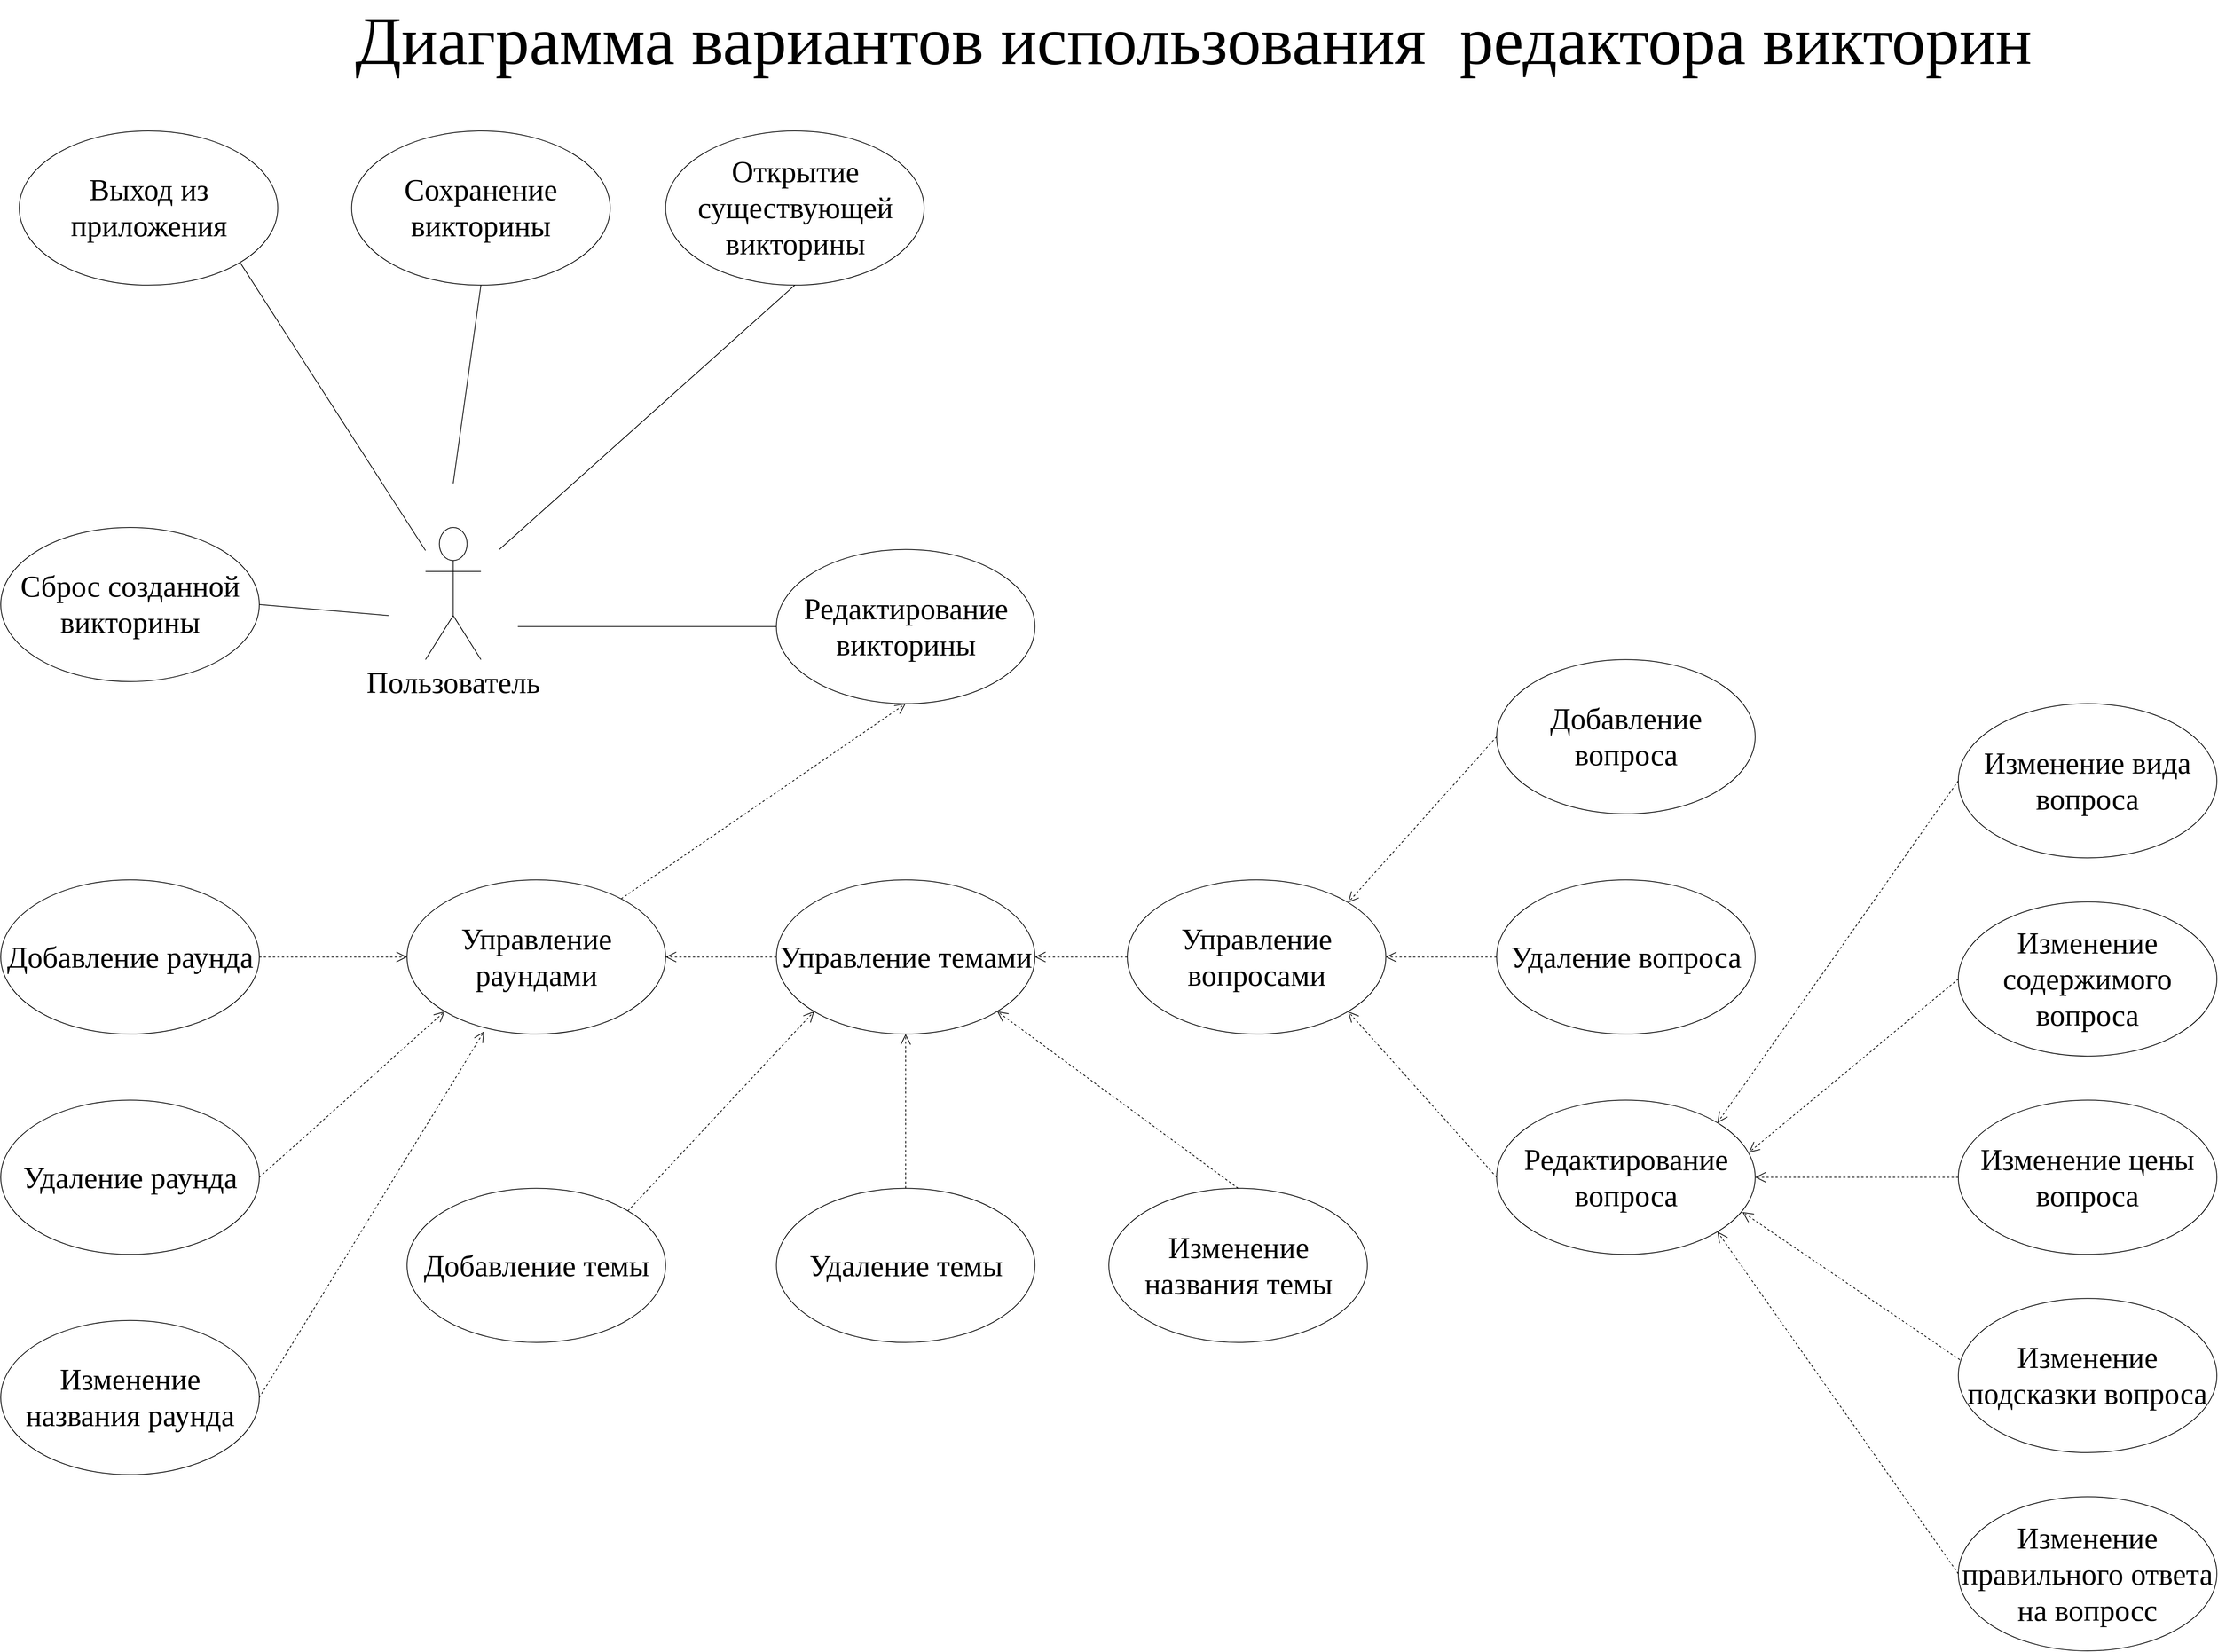 <mxfile version="14.4.3" type="device"><diagram id="gBVzImfNDz74cVHBCHOD" name="Page-1"><mxGraphModel dx="3620" dy="2687" grid="1" gridSize="10" guides="1" tooltips="1" connect="1" arrows="1" fold="1" page="1" pageScale="1" pageWidth="3300" pageHeight="2339" math="0" shadow="0"><root><mxCell id="0"/><mxCell id="1" parent="0"/><mxCell id="771YLoCZhuzi2_wH3XZy-3" value="" style="group" vertex="1" connectable="0" parent="1"><mxGeometry x="190" y="110" width="2945.0" height="2150.0" as="geometry"/></mxCell><mxCell id="771YLoCZhuzi2_wH3XZy-2" value="Диаграмма вариантов использования&amp;nbsp; редактора викторин" style="text;html=1;strokeColor=none;fillColor=none;align=center;verticalAlign=middle;whiteSpace=wrap;rounded=0;fontFamily=Times New Roman;fontSize=90;" vertex="1" parent="771YLoCZhuzi2_wH3XZy-3"><mxGeometry x="300" width="2570" height="20" as="geometry"/></mxCell><mxCell id="wkiHpOZ1ZCbrlc2kg0uj-162" value="Пользователь" style="shape=umlActor;verticalLabelPosition=bottom;verticalAlign=top;html=1;strokeWidth=1;fontFamily=Times New Roman;fontSize=40;" parent="771YLoCZhuzi2_wH3XZy-3" vertex="1"><mxGeometry x="564.458" y="656.957" width="73.625" height="175.652" as="geometry"/></mxCell><mxCell id="wkiHpOZ1ZCbrlc2kg0uj-163" value="Выход из приложения" style="ellipse;whiteSpace=wrap;html=1;strokeWidth=1;fontFamily=Times New Roman;fontSize=40;" parent="771YLoCZhuzi2_wH3XZy-3" vertex="1"><mxGeometry x="24.542" y="130" width="343.583" height="204.928" as="geometry"/></mxCell><mxCell id="wkiHpOZ1ZCbrlc2kg0uj-164" value="" style="endArrow=none;html=1;exitX=1;exitY=1;exitDx=0;exitDy=0;fontFamily=Times New Roman;fontSize=40;" parent="771YLoCZhuzi2_wH3XZy-3" source="wkiHpOZ1ZCbrlc2kg0uj-163" target="wkiHpOZ1ZCbrlc2kg0uj-162" edge="1"><mxGeometry y="130" width="50" height="50" as="geometry"><mxPoint x="564.458" y="-982.464" as="sourcePoint"/><mxPoint x="539.917" y="774.058" as="targetPoint"/></mxGeometry></mxCell><mxCell id="wkiHpOZ1ZCbrlc2kg0uj-166" value="Управление раундами" style="ellipse;whiteSpace=wrap;html=1;strokeWidth=1;fontFamily=Times New Roman;fontSize=40;" parent="771YLoCZhuzi2_wH3XZy-3" vertex="1"><mxGeometry x="539.917" y="1125.362" width="343.583" height="204.928" as="geometry"/></mxCell><mxCell id="wkiHpOZ1ZCbrlc2kg0uj-167" value="Управление темами" style="ellipse;whiteSpace=wrap;html=1;strokeWidth=1;fontFamily=Times New Roman;fontSize=40;" parent="771YLoCZhuzi2_wH3XZy-3" vertex="1"><mxGeometry x="1030.75" y="1125.362" width="343.583" height="204.928" as="geometry"/></mxCell><mxCell id="wkiHpOZ1ZCbrlc2kg0uj-168" value="Управление вопросами" style="ellipse;whiteSpace=wrap;html=1;strokeWidth=1;fontFamily=Times New Roman;fontSize=40;" parent="771YLoCZhuzi2_wH3XZy-3" vertex="1"><mxGeometry x="1497.042" y="1125.362" width="343.583" height="204.928" as="geometry"/></mxCell><mxCell id="wkiHpOZ1ZCbrlc2kg0uj-169" value="Редактирование викторины" style="ellipse;whiteSpace=wrap;html=1;strokeWidth=1;fontFamily=Times New Roman;fontSize=40;" parent="771YLoCZhuzi2_wH3XZy-3" vertex="1"><mxGeometry x="1030.75" y="686.232" width="343.583" height="204.928" as="geometry"/></mxCell><mxCell id="wkiHpOZ1ZCbrlc2kg0uj-170" value="Сохранение викторины" style="ellipse;whiteSpace=wrap;html=1;strokeWidth=1;fontFamily=Times New Roman;fontSize=40;" parent="771YLoCZhuzi2_wH3XZy-3" vertex="1"><mxGeometry x="466.292" y="130" width="343.583" height="204.928" as="geometry"/></mxCell><mxCell id="wkiHpOZ1ZCbrlc2kg0uj-171" value="Открытие существующей викторины" style="ellipse;whiteSpace=wrap;html=1;strokeWidth=1;fontFamily=Times New Roman;fontSize=40;" parent="771YLoCZhuzi2_wH3XZy-3" vertex="1"><mxGeometry x="883.5" y="130" width="343.583" height="204.928" as="geometry"/></mxCell><mxCell id="wkiHpOZ1ZCbrlc2kg0uj-172" value="" style="endArrow=none;html=1;exitX=0.5;exitY=1;exitDx=0;exitDy=0;fontFamily=Times New Roman;fontSize=40;" parent="771YLoCZhuzi2_wH3XZy-3" source="wkiHpOZ1ZCbrlc2kg0uj-170" edge="1"><mxGeometry y="130" width="50" height="50" as="geometry"><mxPoint x="317.808" y="862.62" as="sourcePoint"/><mxPoint x="601.271" y="598.406" as="targetPoint"/></mxGeometry></mxCell><mxCell id="wkiHpOZ1ZCbrlc2kg0uj-173" value="" style="endArrow=none;html=1;exitX=0.5;exitY=1;exitDx=0;exitDy=0;fontFamily=Times New Roman;fontSize=40;" parent="771YLoCZhuzi2_wH3XZy-3" source="wkiHpOZ1ZCbrlc2kg0uj-171" edge="1"><mxGeometry y="130" width="50" height="50" as="geometry"><mxPoint x="342.35" y="891.895" as="sourcePoint"/><mxPoint x="662.625" y="686.232" as="targetPoint"/></mxGeometry></mxCell><mxCell id="wkiHpOZ1ZCbrlc2kg0uj-174" value="" style="endArrow=none;html=1;entryX=0;entryY=0.5;entryDx=0;entryDy=0;fontFamily=Times New Roman;fontSize=40;" parent="771YLoCZhuzi2_wH3XZy-3" target="wkiHpOZ1ZCbrlc2kg0uj-169" edge="1"><mxGeometry y="130" width="50" height="50" as="geometry"><mxPoint x="687.167" y="788.696" as="sourcePoint"/><mxPoint x="613.542" y="861.884" as="targetPoint"/></mxGeometry></mxCell><mxCell id="wkiHpOZ1ZCbrlc2kg0uj-176" value="" style="endArrow=open;endSize=12;dashed=1;html=1;entryX=0.5;entryY=1;entryDx=0;entryDy=0;fontFamily=Times New Roman;fontSize=40;" parent="771YLoCZhuzi2_wH3XZy-3" source="wkiHpOZ1ZCbrlc2kg0uj-166" target="wkiHpOZ1ZCbrlc2kg0uj-169" edge="1"><mxGeometry y="130" width="160" as="geometry"><mxPoint x="1644.292" y="642.319" as="sourcePoint"/><mxPoint x="1349.792" y="-104.203" as="targetPoint"/></mxGeometry></mxCell><mxCell id="U_z8qn31wMn7nvThykUy-1" value="Добавление раунда" style="ellipse;whiteSpace=wrap;html=1;strokeWidth=1;fontFamily=Times New Roman;fontSize=40;" parent="771YLoCZhuzi2_wH3XZy-3" vertex="1"><mxGeometry y="1125.362" width="343.583" height="204.928" as="geometry"/></mxCell><mxCell id="U_z8qn31wMn7nvThykUy-2" value="Удаление раунда" style="ellipse;whiteSpace=wrap;html=1;strokeWidth=1;fontFamily=Times New Roman;fontSize=40;" parent="771YLoCZhuzi2_wH3XZy-3" vertex="1"><mxGeometry y="1418.116" width="343.583" height="204.928" as="geometry"/></mxCell><mxCell id="U_z8qn31wMn7nvThykUy-3" value="Сброс созданной викторины" style="ellipse;whiteSpace=wrap;html=1;strokeWidth=1;fontFamily=Times New Roman;fontSize=40;" parent="771YLoCZhuzi2_wH3XZy-3" vertex="1"><mxGeometry y="656.957" width="343.583" height="204.928" as="geometry"/></mxCell><mxCell id="U_z8qn31wMn7nvThykUy-4" value="" style="endArrow=none;html=1;exitX=1;exitY=0.5;exitDx=0;exitDy=0;fontFamily=Times New Roman;fontSize=40;" parent="771YLoCZhuzi2_wH3XZy-3" source="U_z8qn31wMn7nvThykUy-3" edge="1"><mxGeometry y="130" width="50" height="50" as="geometry"><mxPoint x="342.35" y="1389.576" as="sourcePoint"/><mxPoint x="515.375" y="774.058" as="targetPoint"/></mxGeometry></mxCell><mxCell id="U_z8qn31wMn7nvThykUy-5" value="Изменение названия раунда" style="ellipse;whiteSpace=wrap;html=1;strokeWidth=1;fontFamily=Times New Roman;fontSize=40;" parent="771YLoCZhuzi2_wH3XZy-3" vertex="1"><mxGeometry y="1710.87" width="343.583" height="204.928" as="geometry"/></mxCell><mxCell id="U_z8qn31wMn7nvThykUy-7" value="" style="endArrow=open;endSize=12;dashed=1;html=1;entryX=0;entryY=0.5;entryDx=0;entryDy=0;exitX=1;exitY=0.5;exitDx=0;exitDy=0;fontFamily=Times New Roman;fontSize=40;" parent="771YLoCZhuzi2_wH3XZy-3" source="U_z8qn31wMn7nvThykUy-1" target="wkiHpOZ1ZCbrlc2kg0uj-166" edge="1"><mxGeometry y="130" width="160" as="geometry"><mxPoint x="743.767" y="1154.736" as="sourcePoint"/><mxPoint x="760.792" y="920.435" as="targetPoint"/></mxGeometry></mxCell><mxCell id="U_z8qn31wMn7nvThykUy-8" value="" style="endArrow=open;endSize=12;dashed=1;html=1;entryX=0;entryY=1;entryDx=0;entryDy=0;exitX=1;exitY=0.5;exitDx=0;exitDy=0;fontFamily=Times New Roman;fontSize=40;" parent="771YLoCZhuzi2_wH3XZy-3" source="U_z8qn31wMn7nvThykUy-2" target="wkiHpOZ1ZCbrlc2kg0uj-166" edge="1"><mxGeometry y="130" width="160" as="geometry"><mxPoint x="368.125" y="1257.101" as="sourcePoint"/><mxPoint x="564.458" y="1257.101" as="targetPoint"/></mxGeometry></mxCell><mxCell id="U_z8qn31wMn7nvThykUy-9" value="" style="endArrow=open;endSize=12;dashed=1;html=1;entryX=0.298;entryY=0.983;entryDx=0;entryDy=0;exitX=1;exitY=0.5;exitDx=0;exitDy=0;entryPerimeter=0;fontFamily=Times New Roman;fontSize=40;" parent="771YLoCZhuzi2_wH3XZy-3" source="U_z8qn31wMn7nvThykUy-5" target="wkiHpOZ1ZCbrlc2kg0uj-166" edge="1"><mxGeometry y="130" width="160" as="geometry"><mxPoint x="368.125" y="1549.855" as="sourcePoint"/><mxPoint x="614.775" y="1329.554" as="targetPoint"/></mxGeometry></mxCell><mxCell id="U_z8qn31wMn7nvThykUy-10" value="" style="endArrow=open;endSize=12;dashed=1;html=1;entryX=1;entryY=0.5;entryDx=0;entryDy=0;exitX=0;exitY=0.5;exitDx=0;exitDy=0;fontFamily=Times New Roman;fontSize=40;" parent="771YLoCZhuzi2_wH3XZy-3" source="wkiHpOZ1ZCbrlc2kg0uj-167" target="wkiHpOZ1ZCbrlc2kg0uj-166" edge="1"><mxGeometry y="130" width="160" as="geometry"><mxPoint x="743.767" y="1154.736" as="sourcePoint"/><mxPoint x="760.792" y="920.435" as="targetPoint"/></mxGeometry></mxCell><mxCell id="U_z8qn31wMn7nvThykUy-11" value="Добавление темы" style="ellipse;whiteSpace=wrap;html=1;strokeWidth=1;fontFamily=Times New Roman;fontSize=40;" parent="771YLoCZhuzi2_wH3XZy-3" vertex="1"><mxGeometry x="539.917" y="1535.217" width="343.583" height="204.928" as="geometry"/></mxCell><mxCell id="U_z8qn31wMn7nvThykUy-12" value="Удаление темы" style="ellipse;whiteSpace=wrap;html=1;strokeWidth=1;fontFamily=Times New Roman;fontSize=40;" parent="771YLoCZhuzi2_wH3XZy-3" vertex="1"><mxGeometry x="1030.75" y="1535.217" width="343.583" height="204.928" as="geometry"/></mxCell><mxCell id="U_z8qn31wMn7nvThykUy-13" value="Изменение названия темы" style="ellipse;whiteSpace=wrap;html=1;strokeWidth=1;fontFamily=Times New Roman;fontSize=40;" parent="771YLoCZhuzi2_wH3XZy-3" vertex="1"><mxGeometry x="1472.5" y="1535.217" width="343.583" height="204.928" as="geometry"/></mxCell><mxCell id="U_z8qn31wMn7nvThykUy-14" value="" style="endArrow=open;endSize=12;dashed=1;html=1;entryX=0;entryY=1;entryDx=0;entryDy=0;exitX=1;exitY=0;exitDx=0;exitDy=0;fontFamily=Times New Roman;fontSize=40;" parent="771YLoCZhuzi2_wH3XZy-3" source="U_z8qn31wMn7nvThykUy-11" target="wkiHpOZ1ZCbrlc2kg0uj-167" edge="1"><mxGeometry y="130" width="160" as="geometry"><mxPoint x="368.125" y="1842.609" as="sourcePoint"/><mxPoint x="666.846" y="1356.081" as="targetPoint"/></mxGeometry></mxCell><mxCell id="U_z8qn31wMn7nvThykUy-15" value="" style="endArrow=open;endSize=12;dashed=1;html=1;entryX=0.5;entryY=1;entryDx=0;entryDy=0;exitX=0.5;exitY=0;exitDx=0;exitDy=0;fontFamily=Times New Roman;fontSize=40;" parent="771YLoCZhuzi2_wH3XZy-3" source="U_z8qn31wMn7nvThykUy-12" target="wkiHpOZ1ZCbrlc2kg0uj-167" edge="1"><mxGeometry y="130" width="160" as="geometry"><mxPoint x="392.667" y="1871.884" as="sourcePoint"/><mxPoint x="691.388" y="1385.357" as="targetPoint"/></mxGeometry></mxCell><mxCell id="U_z8qn31wMn7nvThykUy-16" value="" style="endArrow=open;endSize=12;dashed=1;html=1;entryX=1;entryY=1;entryDx=0;entryDy=0;exitX=0.5;exitY=0;exitDx=0;exitDy=0;fontFamily=Times New Roman;fontSize=40;" parent="771YLoCZhuzi2_wH3XZy-3" source="U_z8qn31wMn7nvThykUy-13" target="wkiHpOZ1ZCbrlc2kg0uj-167" edge="1"><mxGeometry y="130" width="160" as="geometry"><mxPoint x="417.208" y="1901.159" as="sourcePoint"/><mxPoint x="715.929" y="1414.632" as="targetPoint"/></mxGeometry></mxCell><mxCell id="U_z8qn31wMn7nvThykUy-17" value="" style="endArrow=open;endSize=12;dashed=1;html=1;entryX=1;entryY=0.5;entryDx=0;entryDy=0;exitX=0;exitY=0.5;exitDx=0;exitDy=0;fontFamily=Times New Roman;fontSize=40;" parent="771YLoCZhuzi2_wH3XZy-3" source="wkiHpOZ1ZCbrlc2kg0uj-168" target="wkiHpOZ1ZCbrlc2kg0uj-167" edge="1"><mxGeometry y="130" width="160" as="geometry"><mxPoint x="858.759" y="1595.126" as="sourcePoint"/><mxPoint x="1104.575" y="1328.932" as="targetPoint"/></mxGeometry></mxCell><mxCell id="U_z8qn31wMn7nvThykUy-18" value="Добавление вопроса" style="ellipse;whiteSpace=wrap;html=1;strokeWidth=1;fontFamily=Times New Roman;fontSize=40;" parent="771YLoCZhuzi2_wH3XZy-3" vertex="1"><mxGeometry x="1987.875" y="832.609" width="343.583" height="204.928" as="geometry"/></mxCell><mxCell id="U_z8qn31wMn7nvThykUy-19" value="Удаление вопроса" style="ellipse;whiteSpace=wrap;html=1;strokeWidth=1;fontFamily=Times New Roman;fontSize=40;" parent="771YLoCZhuzi2_wH3XZy-3" vertex="1"><mxGeometry x="1987.875" y="1125.362" width="343.583" height="204.928" as="geometry"/></mxCell><mxCell id="U_z8qn31wMn7nvThykUy-20" value="Редактирование вопроса" style="ellipse;whiteSpace=wrap;html=1;strokeWidth=1;fontFamily=Times New Roman;fontSize=40;" parent="771YLoCZhuzi2_wH3XZy-3" vertex="1"><mxGeometry x="1987.875" y="1418.116" width="343.583" height="204.928" as="geometry"/></mxCell><mxCell id="U_z8qn31wMn7nvThykUy-21" value="" style="endArrow=open;endSize=12;dashed=1;html=1;entryX=1;entryY=0;entryDx=0;entryDy=0;exitX=0;exitY=0.5;exitDx=0;exitDy=0;fontFamily=Times New Roman;fontSize=40;" parent="771YLoCZhuzi2_wH3XZy-3" source="U_z8qn31wMn7nvThykUy-18" target="wkiHpOZ1ZCbrlc2kg0uj-168" edge="1"><mxGeometry y="130" width="160" as="geometry"><mxPoint x="1521.583" y="1257.101" as="sourcePoint"/><mxPoint x="1398.875" y="1257.101" as="targetPoint"/></mxGeometry></mxCell><mxCell id="U_z8qn31wMn7nvThykUy-22" value="" style="endArrow=open;endSize=12;dashed=1;html=1;entryX=1;entryY=0.5;entryDx=0;entryDy=0;exitX=0;exitY=0.5;exitDx=0;exitDy=0;fontFamily=Times New Roman;fontSize=40;" parent="771YLoCZhuzi2_wH3XZy-3" source="U_z8qn31wMn7nvThykUy-19" target="wkiHpOZ1ZCbrlc2kg0uj-168" edge="1"><mxGeometry y="130" width="160" as="geometry"><mxPoint x="1546.125" y="1286.377" as="sourcePoint"/><mxPoint x="1423.417" y="1286.377" as="targetPoint"/></mxGeometry></mxCell><mxCell id="U_z8qn31wMn7nvThykUy-23" value="" style="endArrow=open;endSize=12;dashed=1;html=1;entryX=1;entryY=1;entryDx=0;entryDy=0;exitX=0;exitY=0.5;exitDx=0;exitDy=0;fontFamily=Times New Roman;fontSize=40;" parent="771YLoCZhuzi2_wH3XZy-3" source="U_z8qn31wMn7nvThykUy-20" target="wkiHpOZ1ZCbrlc2kg0uj-168" edge="1"><mxGeometry y="130" width="160" as="geometry"><mxPoint x="1570.667" y="1315.652" as="sourcePoint"/><mxPoint x="1447.958" y="1315.652" as="targetPoint"/></mxGeometry></mxCell><mxCell id="U_z8qn31wMn7nvThykUy-24" value="Изменение вида вопроса" style="ellipse;whiteSpace=wrap;html=1;strokeWidth=1;fontFamily=Times New Roman;fontSize=40;" parent="771YLoCZhuzi2_wH3XZy-3" vertex="1"><mxGeometry x="2601.417" y="891.159" width="343.583" height="204.928" as="geometry"/></mxCell><mxCell id="U_z8qn31wMn7nvThykUy-25" value="Изменение содержимого вопроса" style="ellipse;whiteSpace=wrap;html=1;strokeWidth=1;fontFamily=Times New Roman;fontSize=40;" parent="771YLoCZhuzi2_wH3XZy-3" vertex="1"><mxGeometry x="2601.417" y="1154.638" width="343.583" height="204.928" as="geometry"/></mxCell><mxCell id="U_z8qn31wMn7nvThykUy-26" value="Изменение цены вопроса" style="ellipse;whiteSpace=wrap;html=1;strokeWidth=1;fontFamily=Times New Roman;fontSize=40;" parent="771YLoCZhuzi2_wH3XZy-3" vertex="1"><mxGeometry x="2601.417" y="1418.116" width="343.583" height="204.928" as="geometry"/></mxCell><mxCell id="U_z8qn31wMn7nvThykUy-27" value="Изменение подсказки вопроса" style="ellipse;whiteSpace=wrap;html=1;strokeWidth=1;fontFamily=Times New Roman;fontSize=40;" parent="771YLoCZhuzi2_wH3XZy-3" vertex="1"><mxGeometry x="2601.417" y="1681.594" width="343.583" height="204.928" as="geometry"/></mxCell><mxCell id="U_z8qn31wMn7nvThykUy-28" value="Изменение правильного ответа на вопросс" style="ellipse;whiteSpace=wrap;html=1;strokeWidth=1;fontFamily=Times New Roman;fontSize=40;" parent="771YLoCZhuzi2_wH3XZy-3" vertex="1"><mxGeometry x="2601.417" y="1945.072" width="343.583" height="204.928" as="geometry"/></mxCell><mxCell id="U_z8qn31wMn7nvThykUy-29" value="" style="endArrow=open;endSize=12;dashed=1;html=1;entryX=1;entryY=0;entryDx=0;entryDy=0;exitX=0;exitY=0.5;exitDx=0;exitDy=0;fontFamily=Times New Roman;fontSize=40;" parent="771YLoCZhuzi2_wH3XZy-3" source="U_z8qn31wMn7nvThykUy-24" target="U_z8qn31wMn7nvThykUy-20" edge="1"><mxGeometry y="130" width="160" as="geometry"><mxPoint x="2012.417" y="1549.855" as="sourcePoint"/><mxPoint x="1815.884" y="1328.932" as="targetPoint"/></mxGeometry></mxCell><mxCell id="U_z8qn31wMn7nvThykUy-30" value="" style="endArrow=open;endSize=12;dashed=1;html=1;entryX=0.976;entryY=0.339;entryDx=0;entryDy=0;exitX=0;exitY=0.5;exitDx=0;exitDy=0;entryPerimeter=0;fontFamily=Times New Roman;fontSize=40;" parent="771YLoCZhuzi2_wH3XZy-3" source="U_z8qn31wMn7nvThykUy-25" target="U_z8qn31wMn7nvThykUy-20" edge="1"><mxGeometry y="130" width="160" as="geometry"><mxPoint x="2012.417" y="1549.855" as="sourcePoint"/><mxPoint x="1815.884" y="1328.932" as="targetPoint"/></mxGeometry></mxCell><mxCell id="U_z8qn31wMn7nvThykUy-31" value="" style="endArrow=open;endSize=12;dashed=1;html=1;entryX=1;entryY=0.5;entryDx=0;entryDy=0;exitX=0;exitY=0.5;exitDx=0;exitDy=0;fontFamily=Times New Roman;fontSize=40;" parent="771YLoCZhuzi2_wH3XZy-3" source="U_z8qn31wMn7nvThykUy-26" target="U_z8qn31wMn7nvThykUy-20" edge="1"><mxGeometry y="130" width="160" as="geometry"><mxPoint x="2012.417" y="1549.855" as="sourcePoint"/><mxPoint x="1815.884" y="1328.932" as="targetPoint"/></mxGeometry></mxCell><mxCell id="U_z8qn31wMn7nvThykUy-32" value="" style="endArrow=open;endSize=12;dashed=1;html=1;entryX=0.951;entryY=0.726;entryDx=0;entryDy=0;exitX=0.006;exitY=0.398;exitDx=0;exitDy=0;entryPerimeter=0;exitPerimeter=0;fontFamily=Times New Roman;fontSize=40;" parent="771YLoCZhuzi2_wH3XZy-3" source="U_z8qn31wMn7nvThykUy-27" target="U_z8qn31wMn7nvThykUy-20" edge="1"><mxGeometry y="130" width="160" as="geometry"><mxPoint x="2036.958" y="1579.13" as="sourcePoint"/><mxPoint x="1840.425" y="1358.208" as="targetPoint"/></mxGeometry></mxCell><mxCell id="U_z8qn31wMn7nvThykUy-33" value="" style="endArrow=open;endSize=12;dashed=1;html=1;entryX=1;entryY=1;entryDx=0;entryDy=0;exitX=0;exitY=0.5;exitDx=0;exitDy=0;fontFamily=Times New Roman;fontSize=40;" parent="771YLoCZhuzi2_wH3XZy-3" source="U_z8qn31wMn7nvThykUy-28" target="U_z8qn31wMn7nvThykUy-20" edge="1"><mxGeometry y="130" width="160" as="geometry"><mxPoint x="2061.5" y="1608.406" as="sourcePoint"/><mxPoint x="1864.967" y="1387.483" as="targetPoint"/></mxGeometry></mxCell></root></mxGraphModel></diagram></mxfile>